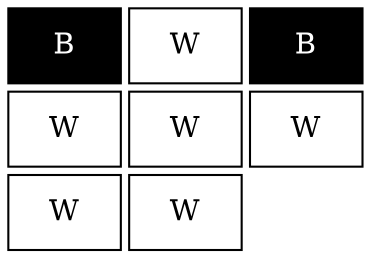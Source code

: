 // Mostrando patron
digraph {
	graph [layout=osage]
	node [fillcolor=white fontcolor=black layout=osage shape=box style=filled]
	nodo0 [label=B color=black fillcolor=black fontcolor=white]
	nodo1 [label=W]
	nodo2 [label=B color=black fillcolor=black fontcolor=white]
	nodo3 [label=W]
	nodo4 [label=W]
	nodo5 [label=W]
	nodo6 [label=W]
	nodo7 [label=W]
}
